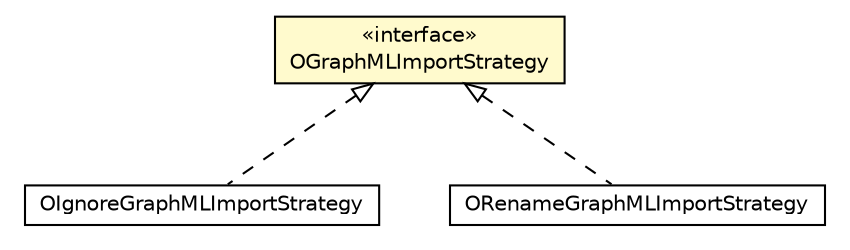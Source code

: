 #!/usr/local/bin/dot
#
# Class diagram 
# Generated by UMLGraph version R5_6-24-gf6e263 (http://www.umlgraph.org/)
#

digraph G {
	edge [fontname="Helvetica",fontsize=10,labelfontname="Helvetica",labelfontsize=10];
	node [fontname="Helvetica",fontsize=10,shape=plaintext];
	nodesep=0.25;
	ranksep=0.5;
	// com.orientechnologies.orient.graph.graphml.OIgnoreGraphMLImportStrategy
	c1851113 [label=<<table title="com.orientechnologies.orient.graph.graphml.OIgnoreGraphMLImportStrategy" border="0" cellborder="1" cellspacing="0" cellpadding="2" port="p" href="./OIgnoreGraphMLImportStrategy.html">
		<tr><td><table border="0" cellspacing="0" cellpadding="1">
<tr><td align="center" balign="center"> OIgnoreGraphMLImportStrategy </td></tr>
		</table></td></tr>
		</table>>, URL="./OIgnoreGraphMLImportStrategy.html", fontname="Helvetica", fontcolor="black", fontsize=10.0];
	// com.orientechnologies.orient.graph.graphml.OGraphMLImportStrategy
	c1851115 [label=<<table title="com.orientechnologies.orient.graph.graphml.OGraphMLImportStrategy" border="0" cellborder="1" cellspacing="0" cellpadding="2" port="p" bgcolor="lemonChiffon" href="./OGraphMLImportStrategy.html">
		<tr><td><table border="0" cellspacing="0" cellpadding="1">
<tr><td align="center" balign="center"> &#171;interface&#187; </td></tr>
<tr><td align="center" balign="center"> OGraphMLImportStrategy </td></tr>
		</table></td></tr>
		</table>>, URL="./OGraphMLImportStrategy.html", fontname="Helvetica", fontcolor="black", fontsize=10.0];
	// com.orientechnologies.orient.graph.graphml.ORenameGraphMLImportStrategy
	c1851116 [label=<<table title="com.orientechnologies.orient.graph.graphml.ORenameGraphMLImportStrategy" border="0" cellborder="1" cellspacing="0" cellpadding="2" port="p" href="./ORenameGraphMLImportStrategy.html">
		<tr><td><table border="0" cellspacing="0" cellpadding="1">
<tr><td align="center" balign="center"> ORenameGraphMLImportStrategy </td></tr>
		</table></td></tr>
		</table>>, URL="./ORenameGraphMLImportStrategy.html", fontname="Helvetica", fontcolor="black", fontsize=10.0];
	//com.orientechnologies.orient.graph.graphml.OIgnoreGraphMLImportStrategy implements com.orientechnologies.orient.graph.graphml.OGraphMLImportStrategy
	c1851115:p -> c1851113:p [dir=back,arrowtail=empty,style=dashed];
	//com.orientechnologies.orient.graph.graphml.ORenameGraphMLImportStrategy implements com.orientechnologies.orient.graph.graphml.OGraphMLImportStrategy
	c1851115:p -> c1851116:p [dir=back,arrowtail=empty,style=dashed];
}

